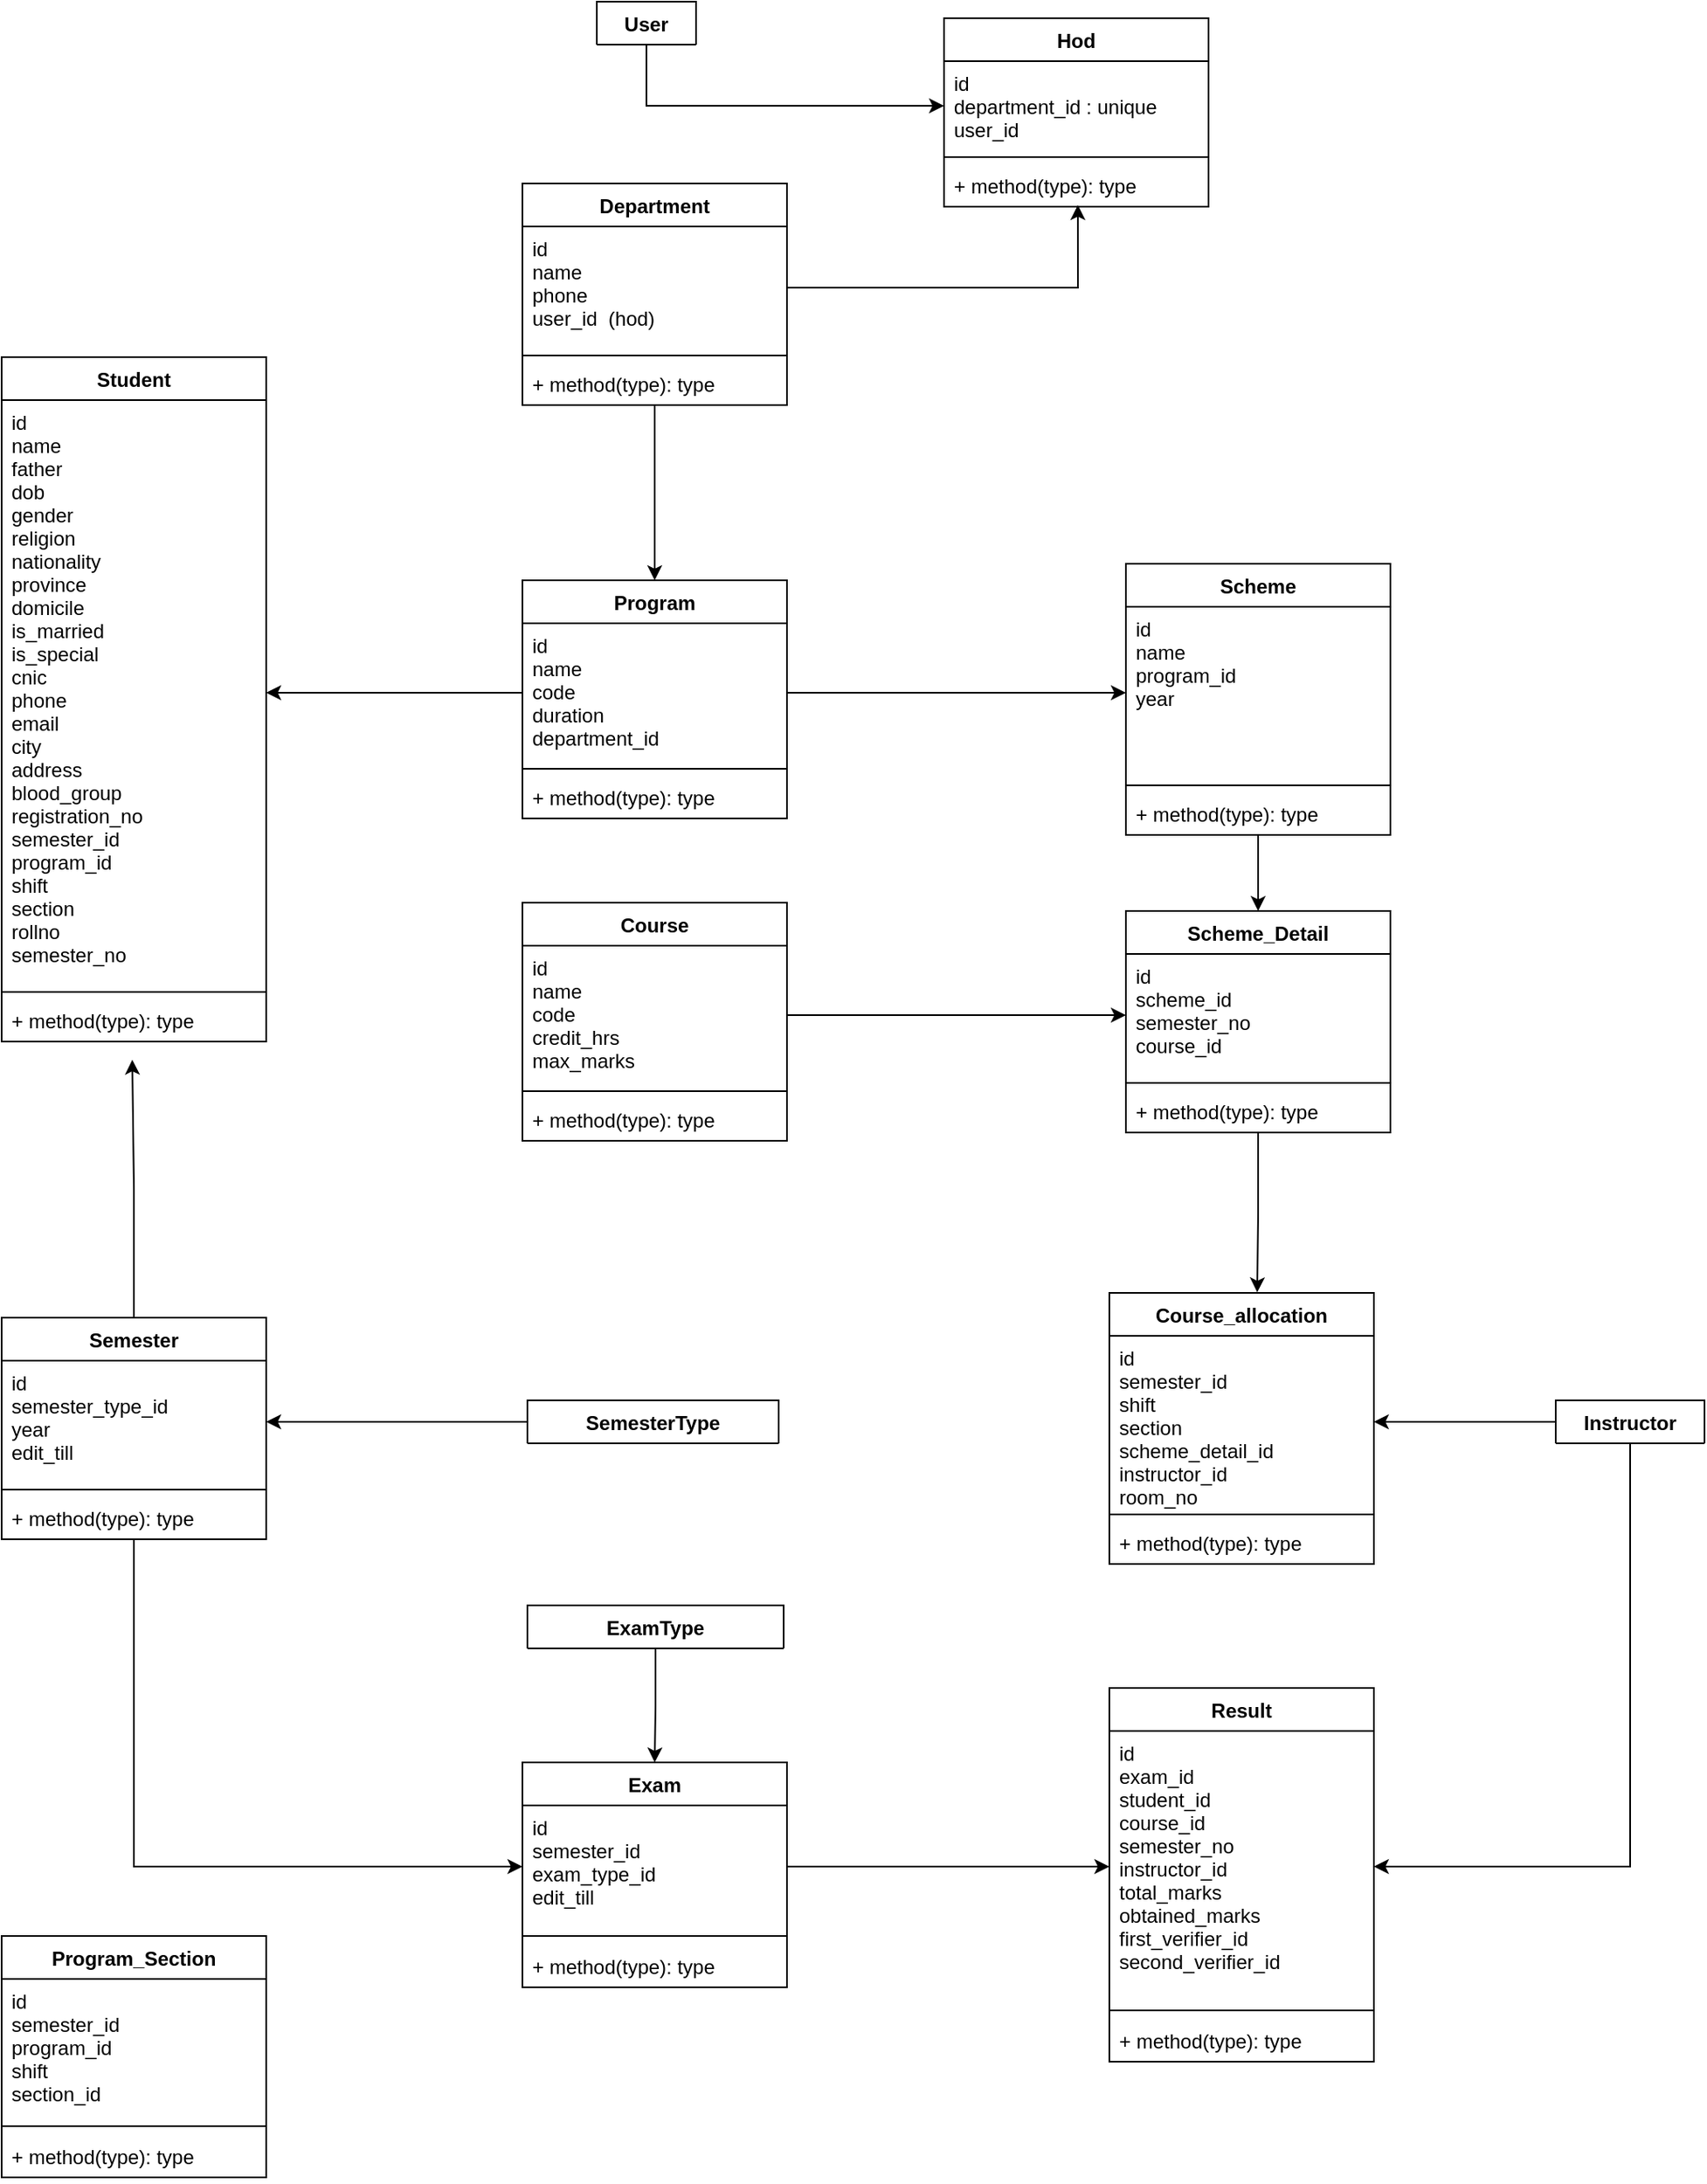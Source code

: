 <mxfile version="16.5.1" type="device"><diagram id="hwj4BJxnEExHwpKaLfDj" name="Page-1"><mxGraphModel dx="823" dy="1667" grid="1" gridSize="10" guides="1" tooltips="1" connect="1" arrows="1" fold="1" page="1" pageScale="1" pageWidth="850" pageHeight="1100" math="0" shadow="0"><root><mxCell id="0"/><mxCell id="1" parent="0"/><mxCell id="mYyRvRIFbUzqoPdbYUCd-1" value="Student" style="swimlane;fontStyle=1;align=center;verticalAlign=top;childLayout=stackLayout;horizontal=1;startSize=26;horizontalStack=0;resizeParent=1;resizeParentMax=0;resizeLast=0;collapsible=1;marginBottom=0;" parent="1" vertex="1"><mxGeometry x="30" y="-865" width="160" height="414" as="geometry"/></mxCell><mxCell id="mYyRvRIFbUzqoPdbYUCd-2" value="id&#10;name&#10;father&#10;dob&#10;gender&#10;religion&#10;nationality&#10;province&#10;domicile&#10;is_married&#10;is_special&#10;cnic&#10;phone&#10;email&#10;city&#10;address&#10;blood_group&#10;registration_no&#10;semester_id&#10;program_id&#10;shift&#10;section&#10;rollno&#10;semester_no&#10;" style="text;strokeColor=none;fillColor=none;align=left;verticalAlign=top;spacingLeft=4;spacingRight=4;overflow=hidden;rotatable=0;points=[[0,0.5],[1,0.5]];portConstraint=eastwest;" parent="mYyRvRIFbUzqoPdbYUCd-1" vertex="1"><mxGeometry y="26" width="160" height="354" as="geometry"/></mxCell><mxCell id="mYyRvRIFbUzqoPdbYUCd-3" value="" style="line;strokeWidth=1;fillColor=none;align=left;verticalAlign=middle;spacingTop=-1;spacingLeft=3;spacingRight=3;rotatable=0;labelPosition=right;points=[];portConstraint=eastwest;" parent="mYyRvRIFbUzqoPdbYUCd-1" vertex="1"><mxGeometry y="380" width="160" height="8" as="geometry"/></mxCell><mxCell id="mYyRvRIFbUzqoPdbYUCd-4" value="+ method(type): type" style="text;strokeColor=none;fillColor=none;align=left;verticalAlign=top;spacingLeft=4;spacingRight=4;overflow=hidden;rotatable=0;points=[[0,0.5],[1,0.5]];portConstraint=eastwest;" parent="mYyRvRIFbUzqoPdbYUCd-1" vertex="1"><mxGeometry y="388" width="160" height="26" as="geometry"/></mxCell><mxCell id="mYyRvRIFbUzqoPdbYUCd-5" value="Course" style="swimlane;fontStyle=1;align=center;verticalAlign=top;childLayout=stackLayout;horizontal=1;startSize=26;horizontalStack=0;resizeParent=1;resizeParentMax=0;resizeLast=0;collapsible=1;marginBottom=0;" parent="1" vertex="1"><mxGeometry x="345" y="-535" width="160" height="144" as="geometry"><mxRectangle x="345" y="-580" width="70" height="26" as="alternateBounds"/></mxGeometry></mxCell><mxCell id="mYyRvRIFbUzqoPdbYUCd-6" value="id&#10;name&#10;code&#10;credit_hrs&#10;max_marks&#10;" style="text;strokeColor=none;fillColor=none;align=left;verticalAlign=top;spacingLeft=4;spacingRight=4;overflow=hidden;rotatable=0;points=[[0,0.5],[1,0.5]];portConstraint=eastwest;" parent="mYyRvRIFbUzqoPdbYUCd-5" vertex="1"><mxGeometry y="26" width="160" height="84" as="geometry"/></mxCell><mxCell id="mYyRvRIFbUzqoPdbYUCd-7" value="" style="line;strokeWidth=1;fillColor=none;align=left;verticalAlign=middle;spacingTop=-1;spacingLeft=3;spacingRight=3;rotatable=0;labelPosition=right;points=[];portConstraint=eastwest;" parent="mYyRvRIFbUzqoPdbYUCd-5" vertex="1"><mxGeometry y="110" width="160" height="8" as="geometry"/></mxCell><mxCell id="mYyRvRIFbUzqoPdbYUCd-8" value="+ method(type): type" style="text;strokeColor=none;fillColor=none;align=left;verticalAlign=top;spacingLeft=4;spacingRight=4;overflow=hidden;rotatable=0;points=[[0,0.5],[1,0.5]];portConstraint=eastwest;" parent="mYyRvRIFbUzqoPdbYUCd-5" vertex="1"><mxGeometry y="118" width="160" height="26" as="geometry"/></mxCell><mxCell id="mYyRvRIFbUzqoPdbYUCd-9" value="Program" style="swimlane;fontStyle=1;align=center;verticalAlign=top;childLayout=stackLayout;horizontal=1;startSize=26;horizontalStack=0;resizeParent=1;resizeParentMax=0;resizeLast=0;collapsible=1;marginBottom=0;" parent="1" vertex="1"><mxGeometry x="345" y="-730" width="160" height="144" as="geometry"><mxRectangle x="345" y="-710" width="80" height="26" as="alternateBounds"/></mxGeometry></mxCell><mxCell id="mYyRvRIFbUzqoPdbYUCd-10" value="id&#10;name&#10;code&#10;duration &#10;department_id&#10;&#10;" style="text;strokeColor=none;fillColor=none;align=left;verticalAlign=top;spacingLeft=4;spacingRight=4;overflow=hidden;rotatable=0;points=[[0,0.5],[1,0.5]];portConstraint=eastwest;" parent="mYyRvRIFbUzqoPdbYUCd-9" vertex="1"><mxGeometry y="26" width="160" height="84" as="geometry"/></mxCell><mxCell id="mYyRvRIFbUzqoPdbYUCd-11" value="" style="line;strokeWidth=1;fillColor=none;align=left;verticalAlign=middle;spacingTop=-1;spacingLeft=3;spacingRight=3;rotatable=0;labelPosition=right;points=[];portConstraint=eastwest;" parent="mYyRvRIFbUzqoPdbYUCd-9" vertex="1"><mxGeometry y="110" width="160" height="8" as="geometry"/></mxCell><mxCell id="mYyRvRIFbUzqoPdbYUCd-12" value="+ method(type): type" style="text;strokeColor=none;fillColor=none;align=left;verticalAlign=top;spacingLeft=4;spacingRight=4;overflow=hidden;rotatable=0;points=[[0,0.5],[1,0.5]];portConstraint=eastwest;" parent="mYyRvRIFbUzqoPdbYUCd-9" vertex="1"><mxGeometry y="118" width="160" height="26" as="geometry"/></mxCell><mxCell id="D1pK7fu_DaHStIkdStEt-8" style="edgeStyle=orthogonalEdgeStyle;rounded=0;orthogonalLoop=1;jettySize=auto;html=1;" edge="1" parent="1" source="mYyRvRIFbUzqoPdbYUCd-13"><mxGeometry relative="1" as="geometry"><mxPoint x="109" y="-440" as="targetPoint"/></mxGeometry></mxCell><mxCell id="D1pK7fu_DaHStIkdStEt-17" style="edgeStyle=orthogonalEdgeStyle;rounded=0;orthogonalLoop=1;jettySize=auto;html=1;" edge="1" parent="1" source="mYyRvRIFbUzqoPdbYUCd-13" target="REiJz7-zz85J-EF6ZOLV-16"><mxGeometry relative="1" as="geometry"/></mxCell><mxCell id="mYyRvRIFbUzqoPdbYUCd-13" value="Semester" style="swimlane;fontStyle=1;align=center;verticalAlign=top;childLayout=stackLayout;horizontal=1;startSize=26;horizontalStack=0;resizeParent=1;resizeParentMax=0;resizeLast=0;collapsible=1;marginBottom=0;" parent="1" vertex="1"><mxGeometry x="30" y="-284" width="160" height="134" as="geometry"/></mxCell><mxCell id="mYyRvRIFbUzqoPdbYUCd-14" value="id&#10;semester_type_id&#10;year&#10;edit_till" style="text;strokeColor=none;fillColor=none;align=left;verticalAlign=top;spacingLeft=4;spacingRight=4;overflow=hidden;rotatable=0;points=[[0,0.5],[1,0.5]];portConstraint=eastwest;" parent="mYyRvRIFbUzqoPdbYUCd-13" vertex="1"><mxGeometry y="26" width="160" height="74" as="geometry"/></mxCell><mxCell id="mYyRvRIFbUzqoPdbYUCd-15" value="" style="line;strokeWidth=1;fillColor=none;align=left;verticalAlign=middle;spacingTop=-1;spacingLeft=3;spacingRight=3;rotatable=0;labelPosition=right;points=[];portConstraint=eastwest;" parent="mYyRvRIFbUzqoPdbYUCd-13" vertex="1"><mxGeometry y="100" width="160" height="8" as="geometry"/></mxCell><mxCell id="mYyRvRIFbUzqoPdbYUCd-16" value="+ method(type): type" style="text;strokeColor=none;fillColor=none;align=left;verticalAlign=top;spacingLeft=4;spacingRight=4;overflow=hidden;rotatable=0;points=[[0,0.5],[1,0.5]];portConstraint=eastwest;" parent="mYyRvRIFbUzqoPdbYUCd-13" vertex="1"><mxGeometry y="108" width="160" height="26" as="geometry"/></mxCell><mxCell id="REiJz7-zz85J-EF6ZOLV-11" style="edgeStyle=orthogonalEdgeStyle;rounded=0;orthogonalLoop=1;jettySize=auto;html=1;entryX=0.559;entryY=-0.002;entryDx=0;entryDy=0;entryPerimeter=0;" parent="1" source="mYyRvRIFbUzqoPdbYUCd-17" target="mYyRvRIFbUzqoPdbYUCd-21" edge="1"><mxGeometry relative="1" as="geometry"/></mxCell><mxCell id="mYyRvRIFbUzqoPdbYUCd-17" value="Scheme_Detail" style="swimlane;fontStyle=1;align=center;verticalAlign=top;childLayout=stackLayout;horizontal=1;startSize=26;horizontalStack=0;resizeParent=1;resizeParentMax=0;resizeLast=0;collapsible=1;marginBottom=0;" parent="1" vertex="1"><mxGeometry x="710" y="-530" width="160" height="134" as="geometry"/></mxCell><mxCell id="mYyRvRIFbUzqoPdbYUCd-18" value="id&#10;scheme_id&#10;semester_no&#10;course_id" style="text;strokeColor=none;fillColor=none;align=left;verticalAlign=top;spacingLeft=4;spacingRight=4;overflow=hidden;rotatable=0;points=[[0,0.5],[1,0.5]];portConstraint=eastwest;" parent="mYyRvRIFbUzqoPdbYUCd-17" vertex="1"><mxGeometry y="26" width="160" height="74" as="geometry"/></mxCell><mxCell id="mYyRvRIFbUzqoPdbYUCd-19" value="" style="line;strokeWidth=1;fillColor=none;align=left;verticalAlign=middle;spacingTop=-1;spacingLeft=3;spacingRight=3;rotatable=0;labelPosition=right;points=[];portConstraint=eastwest;" parent="mYyRvRIFbUzqoPdbYUCd-17" vertex="1"><mxGeometry y="100" width="160" height="8" as="geometry"/></mxCell><mxCell id="mYyRvRIFbUzqoPdbYUCd-20" value="+ method(type): type" style="text;strokeColor=none;fillColor=none;align=left;verticalAlign=top;spacingLeft=4;spacingRight=4;overflow=hidden;rotatable=0;points=[[0,0.5],[1,0.5]];portConstraint=eastwest;" parent="mYyRvRIFbUzqoPdbYUCd-17" vertex="1"><mxGeometry y="108" width="160" height="26" as="geometry"/></mxCell><mxCell id="mYyRvRIFbUzqoPdbYUCd-21" value="Course_allocation" style="swimlane;fontStyle=1;align=center;verticalAlign=top;childLayout=stackLayout;horizontal=1;startSize=26;horizontalStack=0;resizeParent=1;resizeParentMax=0;resizeLast=0;collapsible=1;marginBottom=0;" parent="1" vertex="1"><mxGeometry x="700" y="-299" width="160" height="164" as="geometry"/></mxCell><mxCell id="mYyRvRIFbUzqoPdbYUCd-22" value="id&#10;semester_id&#10;shift&#10;section&#10;scheme_detail_id&#10;instructor_id&#10;room_no&#10;lecture_no" style="text;strokeColor=none;fillColor=none;align=left;verticalAlign=top;spacingLeft=4;spacingRight=4;overflow=hidden;rotatable=0;points=[[0,0.5],[1,0.5]];portConstraint=eastwest;" parent="mYyRvRIFbUzqoPdbYUCd-21" vertex="1"><mxGeometry y="26" width="160" height="104" as="geometry"/></mxCell><mxCell id="mYyRvRIFbUzqoPdbYUCd-23" value="" style="line;strokeWidth=1;fillColor=none;align=left;verticalAlign=middle;spacingTop=-1;spacingLeft=3;spacingRight=3;rotatable=0;labelPosition=right;points=[];portConstraint=eastwest;" parent="mYyRvRIFbUzqoPdbYUCd-21" vertex="1"><mxGeometry y="130" width="160" height="8" as="geometry"/></mxCell><mxCell id="mYyRvRIFbUzqoPdbYUCd-24" value="+ method(type): type" style="text;strokeColor=none;fillColor=none;align=left;verticalAlign=top;spacingLeft=4;spacingRight=4;overflow=hidden;rotatable=0;points=[[0,0.5],[1,0.5]];portConstraint=eastwest;" parent="mYyRvRIFbUzqoPdbYUCd-21" vertex="1"><mxGeometry y="138" width="160" height="26" as="geometry"/></mxCell><mxCell id="D1pK7fu_DaHStIkdStEt-5" style="edgeStyle=orthogonalEdgeStyle;rounded=0;orthogonalLoop=1;jettySize=auto;html=1;entryX=0.5;entryY=0;entryDx=0;entryDy=0;" edge="1" parent="1" source="ZGPBYdJP6DF6mqhrDr6j-1" target="mYyRvRIFbUzqoPdbYUCd-9"><mxGeometry relative="1" as="geometry"/></mxCell><mxCell id="ZGPBYdJP6DF6mqhrDr6j-1" value="Department" style="swimlane;fontStyle=1;align=center;verticalAlign=top;childLayout=stackLayout;horizontal=1;startSize=26;horizontalStack=0;resizeParent=1;resizeParentMax=0;resizeLast=0;collapsible=1;marginBottom=0;" parent="1" vertex="1"><mxGeometry x="345" y="-970" width="160" height="134" as="geometry"/></mxCell><mxCell id="ZGPBYdJP6DF6mqhrDr6j-2" value="id&#10;name&#10;phone&#10;user_id  (hod)" style="text;strokeColor=none;fillColor=none;align=left;verticalAlign=top;spacingLeft=4;spacingRight=4;overflow=hidden;rotatable=0;points=[[0,0.5],[1,0.5]];portConstraint=eastwest;" parent="ZGPBYdJP6DF6mqhrDr6j-1" vertex="1"><mxGeometry y="26" width="160" height="74" as="geometry"/></mxCell><mxCell id="ZGPBYdJP6DF6mqhrDr6j-3" value="" style="line;strokeWidth=1;fillColor=none;align=left;verticalAlign=middle;spacingTop=-1;spacingLeft=3;spacingRight=3;rotatable=0;labelPosition=right;points=[];portConstraint=eastwest;" parent="ZGPBYdJP6DF6mqhrDr6j-1" vertex="1"><mxGeometry y="100" width="160" height="8" as="geometry"/></mxCell><mxCell id="ZGPBYdJP6DF6mqhrDr6j-4" value="+ method(type): type" style="text;strokeColor=none;fillColor=none;align=left;verticalAlign=top;spacingLeft=4;spacingRight=4;overflow=hidden;rotatable=0;points=[[0,0.5],[1,0.5]];portConstraint=eastwest;" parent="ZGPBYdJP6DF6mqhrDr6j-1" vertex="1"><mxGeometry y="108" width="160" height="26" as="geometry"/></mxCell><mxCell id="REiJz7-zz85J-EF6ZOLV-5" style="edgeStyle=orthogonalEdgeStyle;rounded=0;orthogonalLoop=1;jettySize=auto;html=1;entryX=0;entryY=0.5;entryDx=0;entryDy=0;" parent="1" source="REiJz7-zz85J-EF6ZOLV-1" target="D1pK7fu_DaHStIkdStEt-10" edge="1"><mxGeometry relative="1" as="geometry"/></mxCell><mxCell id="REiJz7-zz85J-EF6ZOLV-1" value="User" style="swimlane;fontStyle=1;align=center;verticalAlign=top;childLayout=stackLayout;horizontal=1;startSize=26;horizontalStack=0;resizeParent=1;resizeParentMax=0;resizeLast=0;collapsible=1;marginBottom=0;" parent="1" vertex="1" collapsed="1"><mxGeometry x="390" y="-1080" width="60" height="26" as="geometry"><mxRectangle x="80" y="-730" width="160" height="174" as="alternateBounds"/></mxGeometry></mxCell><mxCell id="REiJz7-zz85J-EF6ZOLV-2" value="id&#10;name&#10;email&#10;password&#10;email_verified_at&#10;phone&#10;status" style="text;strokeColor=none;fillColor=none;align=left;verticalAlign=top;spacingLeft=4;spacingRight=4;overflow=hidden;rotatable=0;points=[[0,0.5],[1,0.5]];portConstraint=eastwest;" parent="REiJz7-zz85J-EF6ZOLV-1" vertex="1"><mxGeometry y="26" width="160" height="114" as="geometry"/></mxCell><mxCell id="REiJz7-zz85J-EF6ZOLV-3" value="" style="line;strokeWidth=1;fillColor=none;align=left;verticalAlign=middle;spacingTop=-1;spacingLeft=3;spacingRight=3;rotatable=0;labelPosition=right;points=[];portConstraint=eastwest;" parent="REiJz7-zz85J-EF6ZOLV-1" vertex="1"><mxGeometry y="140" width="160" height="8" as="geometry"/></mxCell><mxCell id="REiJz7-zz85J-EF6ZOLV-4" value="+ method(type): type" style="text;strokeColor=none;fillColor=none;align=left;verticalAlign=top;spacingLeft=4;spacingRight=4;overflow=hidden;rotatable=0;points=[[0,0.5],[1,0.5]];portConstraint=eastwest;" parent="REiJz7-zz85J-EF6ZOLV-1" vertex="1"><mxGeometry y="148" width="160" height="26" as="geometry"/></mxCell><mxCell id="REiJz7-zz85J-EF6ZOLV-7" style="edgeStyle=orthogonalEdgeStyle;rounded=0;orthogonalLoop=1;jettySize=auto;html=1;entryX=0;entryY=0.5;entryDx=0;entryDy=0;" parent="1" source="mYyRvRIFbUzqoPdbYUCd-10" target="D1pK7fu_DaHStIkdStEt-2" edge="1"><mxGeometry relative="1" as="geometry"/></mxCell><mxCell id="REiJz7-zz85J-EF6ZOLV-10" style="edgeStyle=orthogonalEdgeStyle;rounded=0;orthogonalLoop=1;jettySize=auto;html=1;entryX=1;entryY=0.5;entryDx=0;entryDy=0;" parent="1" source="mYyRvRIFbUzqoPdbYUCd-26" target="mYyRvRIFbUzqoPdbYUCd-22" edge="1"><mxGeometry relative="1" as="geometry"/></mxCell><mxCell id="REiJz7-zz85J-EF6ZOLV-12" style="edgeStyle=orthogonalEdgeStyle;rounded=0;orthogonalLoop=1;jettySize=auto;html=1;entryX=1;entryY=0.5;entryDx=0;entryDy=0;" parent="1" source="mYyRvRIFbUzqoPdbYUCd-10" target="mYyRvRIFbUzqoPdbYUCd-2" edge="1"><mxGeometry relative="1" as="geometry"><mxPoint x="180" y="-647" as="targetPoint"/></mxGeometry></mxCell><mxCell id="REiJz7-zz85J-EF6ZOLV-15" value="Exam" style="swimlane;fontStyle=1;align=center;verticalAlign=top;childLayout=stackLayout;horizontal=1;startSize=26;horizontalStack=0;resizeParent=1;resizeParentMax=0;resizeLast=0;collapsible=1;marginBottom=0;" parent="1" vertex="1"><mxGeometry x="345" y="-15" width="160" height="136" as="geometry"><mxRectangle x="345" y="-120" width="90" height="26" as="alternateBounds"/></mxGeometry></mxCell><mxCell id="REiJz7-zz85J-EF6ZOLV-16" value="id&#10;semester_id&#10;exam_type_id&#10;edit_till&#10;" style="text;strokeColor=none;fillColor=none;align=left;verticalAlign=top;spacingLeft=4;spacingRight=4;overflow=hidden;rotatable=0;points=[[0,0.5],[1,0.5]];portConstraint=eastwest;" parent="REiJz7-zz85J-EF6ZOLV-15" vertex="1"><mxGeometry y="26" width="160" height="74" as="geometry"/></mxCell><mxCell id="REiJz7-zz85J-EF6ZOLV-17" value="" style="line;strokeWidth=1;fillColor=none;align=left;verticalAlign=middle;spacingTop=-1;spacingLeft=3;spacingRight=3;rotatable=0;labelPosition=right;points=[];portConstraint=eastwest;" parent="REiJz7-zz85J-EF6ZOLV-15" vertex="1"><mxGeometry y="100" width="160" height="10" as="geometry"/></mxCell><mxCell id="REiJz7-zz85J-EF6ZOLV-18" value="+ method(type): type" style="text;strokeColor=none;fillColor=none;align=left;verticalAlign=top;spacingLeft=4;spacingRight=4;overflow=hidden;rotatable=0;points=[[0,0.5],[1,0.5]];portConstraint=eastwest;" parent="REiJz7-zz85J-EF6ZOLV-15" vertex="1"><mxGeometry y="110" width="160" height="26" as="geometry"/></mxCell><mxCell id="D1pK7fu_DaHStIkdStEt-18" style="edgeStyle=orthogonalEdgeStyle;rounded=0;orthogonalLoop=1;jettySize=auto;html=1;" edge="1" parent="1" source="REiJz7-zz85J-EF6ZOLV-19" target="REiJz7-zz85J-EF6ZOLV-15"><mxGeometry relative="1" as="geometry"/></mxCell><mxCell id="REiJz7-zz85J-EF6ZOLV-19" value="ExamType" style="swimlane;fontStyle=1;align=center;verticalAlign=top;childLayout=stackLayout;horizontal=1;startSize=26;horizontalStack=0;resizeParent=1;resizeParentMax=0;resizeLast=0;collapsible=1;marginBottom=0;" parent="1" vertex="1" collapsed="1"><mxGeometry x="348" y="-110" width="155" height="26" as="geometry"><mxRectangle x="40" y="-210" width="160" height="106" as="alternateBounds"/></mxGeometry></mxCell><mxCell id="REiJz7-zz85J-EF6ZOLV-20" value="id&#10;name&#10;&#10;" style="text;strokeColor=none;fillColor=none;align=left;verticalAlign=top;spacingLeft=4;spacingRight=4;overflow=hidden;rotatable=0;points=[[0,0.5],[1,0.5]];portConstraint=eastwest;" parent="REiJz7-zz85J-EF6ZOLV-19" vertex="1"><mxGeometry y="26" width="160" height="44" as="geometry"/></mxCell><mxCell id="REiJz7-zz85J-EF6ZOLV-21" value="" style="line;strokeWidth=1;fillColor=none;align=left;verticalAlign=middle;spacingTop=-1;spacingLeft=3;spacingRight=3;rotatable=0;labelPosition=right;points=[];portConstraint=eastwest;" parent="REiJz7-zz85J-EF6ZOLV-19" vertex="1"><mxGeometry y="70" width="160" height="10" as="geometry"/></mxCell><mxCell id="REiJz7-zz85J-EF6ZOLV-22" value="+ method(type): type" style="text;strokeColor=none;fillColor=none;align=left;verticalAlign=top;spacingLeft=4;spacingRight=4;overflow=hidden;rotatable=0;points=[[0,0.5],[1,0.5]];portConstraint=eastwest;" parent="REiJz7-zz85J-EF6ZOLV-19" vertex="1"><mxGeometry y="80" width="160" height="26" as="geometry"/></mxCell><mxCell id="REiJz7-zz85J-EF6ZOLV-29" value="Result" style="swimlane;fontStyle=1;align=center;verticalAlign=top;childLayout=stackLayout;horizontal=1;startSize=26;horizontalStack=0;resizeParent=1;resizeParentMax=0;resizeLast=0;collapsible=1;marginBottom=0;" parent="1" vertex="1"><mxGeometry x="700" y="-60" width="160" height="226" as="geometry"><mxRectangle x="345" y="-120" width="90" height="26" as="alternateBounds"/></mxGeometry></mxCell><mxCell id="REiJz7-zz85J-EF6ZOLV-30" value="id&#10;exam_id&#10;student_id&#10;course_id&#10;semester_no&#10;instructor_id&#10;total_marks&#10;obtained_marks&#10;first_verifier_id&#10;second_verifier_id" style="text;strokeColor=none;fillColor=none;align=left;verticalAlign=top;spacingLeft=4;spacingRight=4;overflow=hidden;rotatable=0;points=[[0,0.5],[1,0.5]];portConstraint=eastwest;" parent="REiJz7-zz85J-EF6ZOLV-29" vertex="1"><mxGeometry y="26" width="160" height="164" as="geometry"/></mxCell><mxCell id="REiJz7-zz85J-EF6ZOLV-31" value="" style="line;strokeWidth=1;fillColor=none;align=left;verticalAlign=middle;spacingTop=-1;spacingLeft=3;spacingRight=3;rotatable=0;labelPosition=right;points=[];portConstraint=eastwest;" parent="REiJz7-zz85J-EF6ZOLV-29" vertex="1"><mxGeometry y="190" width="160" height="10" as="geometry"/></mxCell><mxCell id="REiJz7-zz85J-EF6ZOLV-32" value="+ method(type): type" style="text;strokeColor=none;fillColor=none;align=left;verticalAlign=top;spacingLeft=4;spacingRight=4;overflow=hidden;rotatable=0;points=[[0,0.5],[1,0.5]];portConstraint=eastwest;" parent="REiJz7-zz85J-EF6ZOLV-29" vertex="1"><mxGeometry y="200" width="160" height="26" as="geometry"/></mxCell><mxCell id="REiJz7-zz85J-EF6ZOLV-33" style="edgeStyle=orthogonalEdgeStyle;rounded=0;orthogonalLoop=1;jettySize=auto;html=1;" parent="1" source="REiJz7-zz85J-EF6ZOLV-16" target="REiJz7-zz85J-EF6ZOLV-30" edge="1"><mxGeometry relative="1" as="geometry"/></mxCell><mxCell id="D1pK7fu_DaHStIkdStEt-7" style="edgeStyle=orthogonalEdgeStyle;rounded=0;orthogonalLoop=1;jettySize=auto;html=1;" edge="1" parent="1" source="mYyRvRIFbUzqoPdbYUCd-25" target="REiJz7-zz85J-EF6ZOLV-30"><mxGeometry relative="1" as="geometry"/></mxCell><mxCell id="mYyRvRIFbUzqoPdbYUCd-25" value="Instructor" style="swimlane;fontStyle=1;align=center;verticalAlign=top;childLayout=stackLayout;horizontal=1;startSize=26;horizontalStack=0;resizeParent=1;resizeParentMax=0;resizeLast=0;collapsible=1;marginBottom=0;" parent="1" vertex="1" collapsed="1"><mxGeometry x="970" y="-234" width="90" height="26" as="geometry"><mxRectangle x="185" y="-360" width="160" height="366" as="alternateBounds"/></mxGeometry></mxCell><mxCell id="mYyRvRIFbUzqoPdbYUCd-26" value="id&#10;user_id&#10;department_id&#10;name&#10;father&#10;dob&#10;gender&#10;religion&#10;nationality&#10;province&#10;domicile&#10;is_married&#10;is_special&#10;designation&#10;cnic&#10;phone&#10;email&#10;city&#10;address&#10;blood_group&#10;specialization_id&#10;job_type&#10;salary&#10;&#10;" style="text;strokeColor=none;fillColor=none;align=left;verticalAlign=top;spacingLeft=4;spacingRight=4;overflow=hidden;rotatable=0;points=[[0,0.5],[1,0.5]];portConstraint=eastwest;" parent="mYyRvRIFbUzqoPdbYUCd-25" vertex="1"><mxGeometry y="26" width="160" height="304" as="geometry"/></mxCell><mxCell id="mYyRvRIFbUzqoPdbYUCd-27" value="" style="line;strokeWidth=1;fillColor=none;align=left;verticalAlign=middle;spacingTop=-1;spacingLeft=3;spacingRight=3;rotatable=0;labelPosition=right;points=[];portConstraint=eastwest;" parent="mYyRvRIFbUzqoPdbYUCd-25" vertex="1"><mxGeometry y="330" width="160" height="10" as="geometry"/></mxCell><mxCell id="mYyRvRIFbUzqoPdbYUCd-28" value="+ method(type): type" style="text;strokeColor=none;fillColor=none;align=left;verticalAlign=top;spacingLeft=4;spacingRight=4;overflow=hidden;rotatable=0;points=[[0,0.5],[1,0.5]];portConstraint=eastwest;" parent="mYyRvRIFbUzqoPdbYUCd-25" vertex="1"><mxGeometry y="340" width="160" height="26" as="geometry"/></mxCell><mxCell id="D1pK7fu_DaHStIkdStEt-6" style="edgeStyle=orthogonalEdgeStyle;rounded=0;orthogonalLoop=1;jettySize=auto;html=1;entryX=0.5;entryY=0;entryDx=0;entryDy=0;" edge="1" parent="1" source="D1pK7fu_DaHStIkdStEt-1" target="mYyRvRIFbUzqoPdbYUCd-17"><mxGeometry relative="1" as="geometry"/></mxCell><mxCell id="D1pK7fu_DaHStIkdStEt-1" value="Scheme" style="swimlane;fontStyle=1;align=center;verticalAlign=top;childLayout=stackLayout;horizontal=1;startSize=26;horizontalStack=0;resizeParent=1;resizeParentMax=0;resizeLast=0;collapsible=1;marginBottom=0;" vertex="1" parent="1"><mxGeometry x="710" y="-740" width="160" height="164" as="geometry"/></mxCell><mxCell id="D1pK7fu_DaHStIkdStEt-2" value="id&#10;name&#10;program_id&#10;year" style="text;strokeColor=none;fillColor=none;align=left;verticalAlign=top;spacingLeft=4;spacingRight=4;overflow=hidden;rotatable=0;points=[[0,0.5],[1,0.5]];portConstraint=eastwest;" vertex="1" parent="D1pK7fu_DaHStIkdStEt-1"><mxGeometry y="26" width="160" height="104" as="geometry"/></mxCell><mxCell id="D1pK7fu_DaHStIkdStEt-3" value="" style="line;strokeWidth=1;fillColor=none;align=left;verticalAlign=middle;spacingTop=-1;spacingLeft=3;spacingRight=3;rotatable=0;labelPosition=right;points=[];portConstraint=eastwest;" vertex="1" parent="D1pK7fu_DaHStIkdStEt-1"><mxGeometry y="130" width="160" height="8" as="geometry"/></mxCell><mxCell id="D1pK7fu_DaHStIkdStEt-4" value="+ method(type): type" style="text;strokeColor=none;fillColor=none;align=left;verticalAlign=top;spacingLeft=4;spacingRight=4;overflow=hidden;rotatable=0;points=[[0,0.5],[1,0.5]];portConstraint=eastwest;" vertex="1" parent="D1pK7fu_DaHStIkdStEt-1"><mxGeometry y="138" width="160" height="26" as="geometry"/></mxCell><mxCell id="D1pK7fu_DaHStIkdStEt-9" value="Hod" style="swimlane;fontStyle=1;align=center;verticalAlign=top;childLayout=stackLayout;horizontal=1;startSize=26;horizontalStack=0;resizeParent=1;resizeParentMax=0;resizeLast=0;collapsible=1;marginBottom=0;" vertex="1" parent="1"><mxGeometry x="600" y="-1070" width="160" height="114" as="geometry"><mxRectangle x="550" y="-1070" width="60" height="26" as="alternateBounds"/></mxGeometry></mxCell><mxCell id="D1pK7fu_DaHStIkdStEt-10" value="id&#10;department_id : unique&#10;user_id&#10;" style="text;strokeColor=none;fillColor=none;align=left;verticalAlign=top;spacingLeft=4;spacingRight=4;overflow=hidden;rotatable=0;points=[[0,0.5],[1,0.5]];portConstraint=eastwest;" vertex="1" parent="D1pK7fu_DaHStIkdStEt-9"><mxGeometry y="26" width="160" height="54" as="geometry"/></mxCell><mxCell id="D1pK7fu_DaHStIkdStEt-11" value="" style="line;strokeWidth=1;fillColor=none;align=left;verticalAlign=middle;spacingTop=-1;spacingLeft=3;spacingRight=3;rotatable=0;labelPosition=right;points=[];portConstraint=eastwest;" vertex="1" parent="D1pK7fu_DaHStIkdStEt-9"><mxGeometry y="80" width="160" height="8" as="geometry"/></mxCell><mxCell id="D1pK7fu_DaHStIkdStEt-12" value="+ method(type): type" style="text;strokeColor=none;fillColor=none;align=left;verticalAlign=top;spacingLeft=4;spacingRight=4;overflow=hidden;rotatable=0;points=[[0,0.5],[1,0.5]];portConstraint=eastwest;" vertex="1" parent="D1pK7fu_DaHStIkdStEt-9"><mxGeometry y="88" width="160" height="26" as="geometry"/></mxCell><mxCell id="D1pK7fu_DaHStIkdStEt-13" style="edgeStyle=orthogonalEdgeStyle;rounded=0;orthogonalLoop=1;jettySize=auto;html=1;entryX=0.506;entryY=0.962;entryDx=0;entryDy=0;entryPerimeter=0;" edge="1" parent="1" source="ZGPBYdJP6DF6mqhrDr6j-2" target="D1pK7fu_DaHStIkdStEt-12"><mxGeometry relative="1" as="geometry"/></mxCell><mxCell id="D1pK7fu_DaHStIkdStEt-23" style="edgeStyle=orthogonalEdgeStyle;rounded=0;orthogonalLoop=1;jettySize=auto;html=1;" edge="1" parent="1" source="D1pK7fu_DaHStIkdStEt-19" target="mYyRvRIFbUzqoPdbYUCd-14"><mxGeometry relative="1" as="geometry"/></mxCell><mxCell id="D1pK7fu_DaHStIkdStEt-19" value="SemesterType" style="swimlane;fontStyle=1;align=center;verticalAlign=top;childLayout=stackLayout;horizontal=1;startSize=26;horizontalStack=0;resizeParent=1;resizeParentMax=0;resizeLast=0;collapsible=1;marginBottom=0;" vertex="1" collapsed="1" parent="1"><mxGeometry x="348" y="-234" width="152" height="26" as="geometry"><mxRectangle x="375" y="-250" width="160" height="106" as="alternateBounds"/></mxGeometry></mxCell><mxCell id="D1pK7fu_DaHStIkdStEt-20" value="id&#10;name&#10;&#10;" style="text;strokeColor=none;fillColor=none;align=left;verticalAlign=top;spacingLeft=4;spacingRight=4;overflow=hidden;rotatable=0;points=[[0,0.5],[1,0.5]];portConstraint=eastwest;" vertex="1" parent="D1pK7fu_DaHStIkdStEt-19"><mxGeometry y="26" width="160" height="44" as="geometry"/></mxCell><mxCell id="D1pK7fu_DaHStIkdStEt-21" value="" style="line;strokeWidth=1;fillColor=none;align=left;verticalAlign=middle;spacingTop=-1;spacingLeft=3;spacingRight=3;rotatable=0;labelPosition=right;points=[];portConstraint=eastwest;" vertex="1" parent="D1pK7fu_DaHStIkdStEt-19"><mxGeometry y="70" width="160" height="10" as="geometry"/></mxCell><mxCell id="D1pK7fu_DaHStIkdStEt-22" value="+ method(type): type" style="text;strokeColor=none;fillColor=none;align=left;verticalAlign=top;spacingLeft=4;spacingRight=4;overflow=hidden;rotatable=0;points=[[0,0.5],[1,0.5]];portConstraint=eastwest;" vertex="1" parent="D1pK7fu_DaHStIkdStEt-19"><mxGeometry y="80" width="160" height="26" as="geometry"/></mxCell><mxCell id="D1pK7fu_DaHStIkdStEt-24" style="edgeStyle=orthogonalEdgeStyle;rounded=0;orthogonalLoop=1;jettySize=auto;html=1;" edge="1" parent="1" source="mYyRvRIFbUzqoPdbYUCd-6" target="mYyRvRIFbUzqoPdbYUCd-18"><mxGeometry relative="1" as="geometry"/></mxCell><mxCell id="D1pK7fu_DaHStIkdStEt-26" value="Program_Section" style="swimlane;fontStyle=1;align=center;verticalAlign=top;childLayout=stackLayout;horizontal=1;startSize=26;horizontalStack=0;resizeParent=1;resizeParentMax=0;resizeLast=0;collapsible=1;marginBottom=0;" vertex="1" parent="1"><mxGeometry x="30" y="90" width="160" height="146" as="geometry"><mxRectangle x="345" y="-120" width="90" height="26" as="alternateBounds"/></mxGeometry></mxCell><mxCell id="D1pK7fu_DaHStIkdStEt-27" value="id&#10;semester_id&#10;program_id&#10;shift&#10;section_id" style="text;strokeColor=none;fillColor=none;align=left;verticalAlign=top;spacingLeft=4;spacingRight=4;overflow=hidden;rotatable=0;points=[[0,0.5],[1,0.5]];portConstraint=eastwest;" vertex="1" parent="D1pK7fu_DaHStIkdStEt-26"><mxGeometry y="26" width="160" height="84" as="geometry"/></mxCell><mxCell id="D1pK7fu_DaHStIkdStEt-28" value="" style="line;strokeWidth=1;fillColor=none;align=left;verticalAlign=middle;spacingTop=-1;spacingLeft=3;spacingRight=3;rotatable=0;labelPosition=right;points=[];portConstraint=eastwest;" vertex="1" parent="D1pK7fu_DaHStIkdStEt-26"><mxGeometry y="110" width="160" height="10" as="geometry"/></mxCell><mxCell id="D1pK7fu_DaHStIkdStEt-29" value="+ method(type): type" style="text;strokeColor=none;fillColor=none;align=left;verticalAlign=top;spacingLeft=4;spacingRight=4;overflow=hidden;rotatable=0;points=[[0,0.5],[1,0.5]];portConstraint=eastwest;" vertex="1" parent="D1pK7fu_DaHStIkdStEt-26"><mxGeometry y="120" width="160" height="26" as="geometry"/></mxCell></root></mxGraphModel></diagram></mxfile>